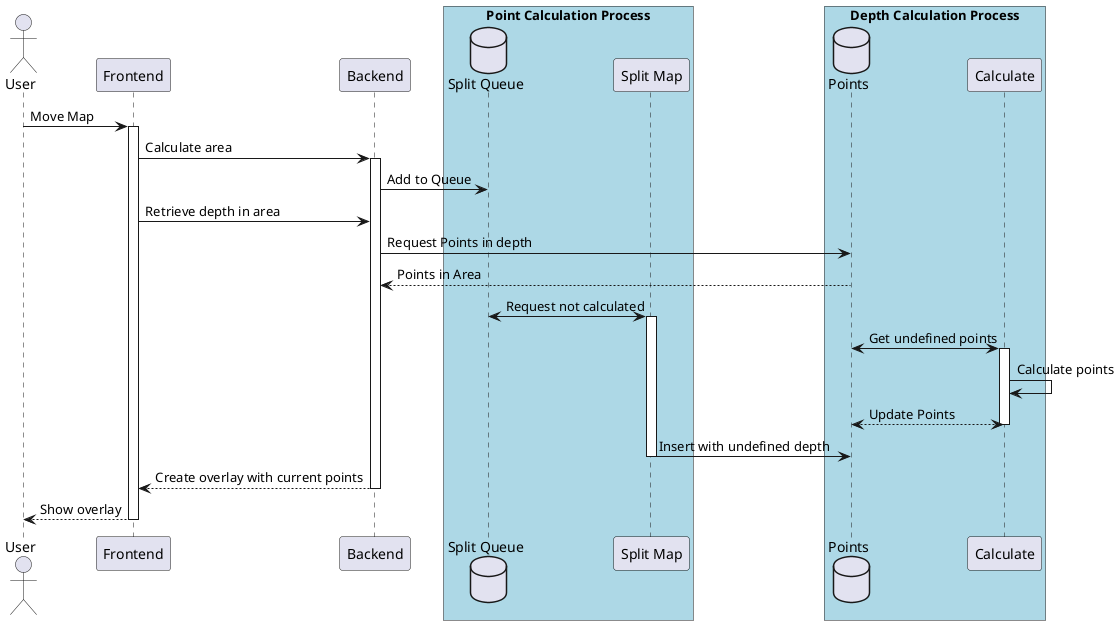 @startuml


actor User
participant "Frontend" as A
participant "Backend" as B
box "Point Calculation Process" #LightBlue
database "Split Queue" as C
participant "Split Map" as D
end box
box "Depth Calculation Process" #LightBlue
database "Points" as E
participant "Calculate" as F
end box

User -> A: Move Map
activate A
A -> B: Calculate area
activate B
B -> C: Add to Queue
A -> B: Retrieve depth in area
B -> E: Request Points in depth
E --> B: Points in Area
C <-> D: Request not calculated
activate D
E <-> F : Get undefined points
activate F
F -> F: Calculate points
return Update Points
deactivate F
D -> E: Insert with undefined depth
deactivate D

B --> A: Create overlay with current points
deactivate B
A --> User: Show overlay

deactivate A
@enduml
